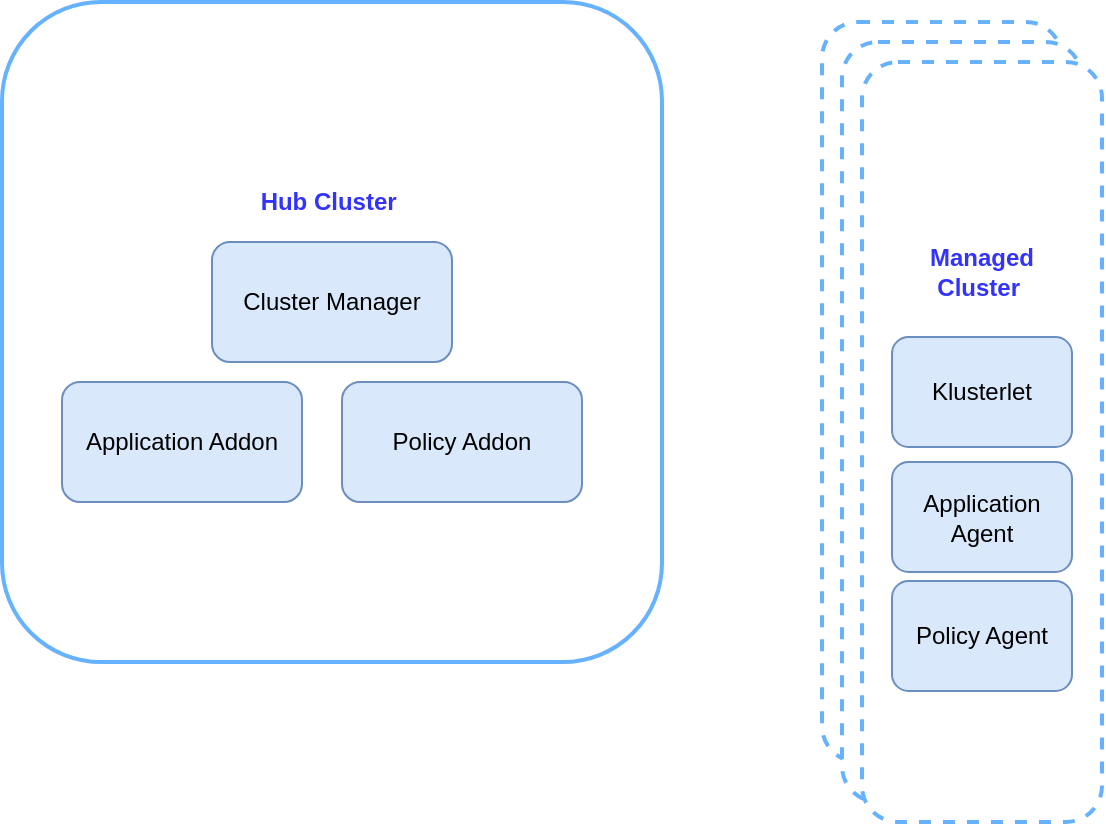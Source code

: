 <mxfile version="14.6.6" type="device"><diagram id="7UI5eA_BL13z6bjw0aP4" name="Page-1"><mxGraphModel dx="1422" dy="776" grid="1" gridSize="10" guides="1" tooltips="1" connect="1" arrows="1" fold="1" page="1" pageScale="1" pageWidth="827" pageHeight="1169" math="0" shadow="0"><root><mxCell id="0"/><mxCell id="1" parent="0"/><mxCell id="iZfUG4qXMEe-V9usVhb0-1" value="" style="whiteSpace=wrap;html=1;aspect=fixed;strokeWidth=2;strokeColor=#66B2FF;rounded=1;glass=0;shadow=0;sketch=0;" vertex="1" parent="1"><mxGeometry x="60" y="240" width="330" height="330" as="geometry"/></mxCell><mxCell id="iZfUG4qXMEe-V9usVhb0-2" value="" style="shape=image;verticalLabelPosition=bottom;labelBackgroundColor=#ffffff;verticalAlign=top;aspect=fixed;imageAspect=0;image=https://open-cluster-management.io/ocm-logo.jpeg;" vertex="1" parent="1"><mxGeometry x="190" y="250" width="70" height="70" as="geometry"/></mxCell><mxCell id="iZfUG4qXMEe-V9usVhb0-3" value="&lt;font color=&quot;#3333ff&quot;&gt;&lt;b&gt;Hub Cluster&lt;/b&gt;&amp;nbsp;&lt;/font&gt;" style="text;html=1;strokeColor=none;fillColor=none;align=center;verticalAlign=middle;whiteSpace=wrap;rounded=0;" vertex="1" parent="1"><mxGeometry x="185" y="330" width="80" height="20" as="geometry"/></mxCell><mxCell id="iZfUG4qXMEe-V9usVhb0-5" value="Cluster Manager" style="rounded=1;whiteSpace=wrap;html=1;strokeColor=#6c8ebf;fillColor=#dae8fc;" vertex="1" parent="1"><mxGeometry x="165" y="360" width="120" height="60" as="geometry"/></mxCell><mxCell id="iZfUG4qXMEe-V9usVhb0-6" value="Application Addon" style="rounded=1;whiteSpace=wrap;html=1;strokeColor=#6c8ebf;fillColor=#dae8fc;" vertex="1" parent="1"><mxGeometry x="90" y="430" width="120" height="60" as="geometry"/></mxCell><mxCell id="iZfUG4qXMEe-V9usVhb0-7" value="Policy Addon" style="rounded=1;whiteSpace=wrap;html=1;strokeColor=#6c8ebf;fillColor=#dae8fc;" vertex="1" parent="1"><mxGeometry x="230" y="430" width="120" height="60" as="geometry"/></mxCell><mxCell id="iZfUG4qXMEe-V9usVhb0-9" value="" style="shape=image;verticalLabelPosition=bottom;labelBackgroundColor=#ffffff;verticalAlign=top;aspect=fixed;imageAspect=0;image=https://www.eweek.com/wp-content/uploads/2020/10/Kubernetes.logo_.png;" vertex="1" parent="1"><mxGeometry x="177.18" y="500" width="95.63" height="64" as="geometry"/></mxCell><mxCell id="iZfUG4qXMEe-V9usVhb0-14" value="" style="rounded=1;whiteSpace=wrap;html=1;shadow=0;glass=0;sketch=0;strokeColor=#66B2FF;strokeWidth=2;gradientColor=none;dashed=1;" vertex="1" parent="1"><mxGeometry x="470" y="250" width="120" height="370" as="geometry"/></mxCell><mxCell id="iZfUG4qXMEe-V9usVhb0-15" value="" style="rounded=1;whiteSpace=wrap;html=1;shadow=0;glass=0;sketch=0;strokeColor=#66B2FF;strokeWidth=2;gradientColor=none;dashed=1;" vertex="1" parent="1"><mxGeometry x="480" y="260" width="120" height="380" as="geometry"/></mxCell><mxCell id="iZfUG4qXMEe-V9usVhb0-16" value="" style="rounded=1;whiteSpace=wrap;html=1;shadow=0;glass=0;sketch=0;strokeColor=#66B2FF;strokeWidth=2;gradientColor=none;dashed=1;" vertex="1" parent="1"><mxGeometry x="490" y="270" width="120" height="380" as="geometry"/></mxCell><mxCell id="iZfUG4qXMEe-V9usVhb0-17" value="" style="shape=image;verticalLabelPosition=bottom;labelBackgroundColor=#ffffff;verticalAlign=top;aspect=fixed;imageAspect=0;image=https://open-cluster-management.io/ocm-logo.jpeg;" vertex="1" parent="1"><mxGeometry x="515" y="280" width="70" height="70" as="geometry"/></mxCell><mxCell id="iZfUG4qXMEe-V9usVhb0-18" value="&lt;font color=&quot;#3333ff&quot;&gt;&lt;b&gt;Managed Cluster&lt;/b&gt;&amp;nbsp;&lt;/font&gt;" style="text;html=1;strokeColor=none;fillColor=none;align=center;verticalAlign=middle;whiteSpace=wrap;rounded=0;" vertex="1" parent="1"><mxGeometry x="510" y="360" width="80" height="30" as="geometry"/></mxCell><mxCell id="iZfUG4qXMEe-V9usVhb0-19" value="Klusterlet" style="rounded=1;whiteSpace=wrap;html=1;strokeColor=#6c8ebf;fillColor=#dae8fc;" vertex="1" parent="1"><mxGeometry x="505" y="407.5" width="90" height="55" as="geometry"/></mxCell><mxCell id="iZfUG4qXMEe-V9usVhb0-20" value="Application Agent" style="rounded=1;whiteSpace=wrap;html=1;strokeColor=#6c8ebf;fillColor=#dae8fc;" vertex="1" parent="1"><mxGeometry x="505" y="470" width="90" height="55" as="geometry"/></mxCell><mxCell id="iZfUG4qXMEe-V9usVhb0-21" value="Policy Agent" style="rounded=1;whiteSpace=wrap;html=1;strokeColor=#6c8ebf;fillColor=#dae8fc;" vertex="1" parent="1"><mxGeometry x="505" y="529.5" width="90" height="55" as="geometry"/></mxCell><mxCell id="iZfUG4qXMEe-V9usVhb0-22" value="" style="shape=image;verticalLabelPosition=bottom;labelBackgroundColor=#ffffff;verticalAlign=top;aspect=fixed;imageAspect=0;image=https://www.eweek.com/wp-content/uploads/2020/10/Kubernetes.logo_.png;" vertex="1" parent="1"><mxGeometry x="502.18" y="585" width="95.63" height="64" as="geometry"/></mxCell></root></mxGraphModel></diagram></mxfile>